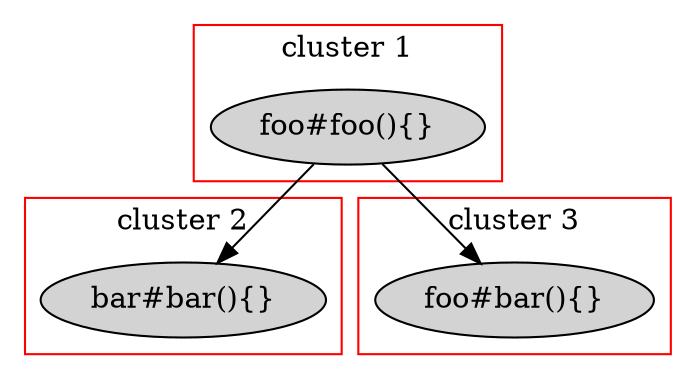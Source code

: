 digraph call_graph {

    subgraph "cluster_1" {
        node [style=filled];
        label="cluster 1";
        color=red;
        "foo#foo(){}" [label="foo#foo(){}",];
    }
    subgraph "cluster_2" {
        node [style=filled];
        label="cluster 2";
        color=red;
        "bar#bar(){}" [label="bar#bar(){}",];
    }
    subgraph "cluster_3" {
        node [style=filled];
        label="cluster 3";
        color=red;
        "foo#bar(){}" [label="foo#bar(){}",];
    }
    "foo#foo(){}" -> "bar#bar(){}";
    "foo#foo(){}" -> "foo#bar(){}";
}
